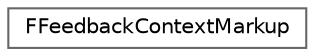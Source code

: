 digraph "Graphical Class Hierarchy"
{
 // INTERACTIVE_SVG=YES
 // LATEX_PDF_SIZE
  bgcolor="transparent";
  edge [fontname=Helvetica,fontsize=10,labelfontname=Helvetica,labelfontsize=10];
  node [fontname=Helvetica,fontsize=10,shape=box,height=0.2,width=0.4];
  rankdir="LR";
  Node0 [id="Node000000",label="FFeedbackContextMarkup",height=0.2,width=0.4,color="grey40", fillcolor="white", style="filled",URL="$de/dd9/classFFeedbackContextMarkup.html",tooltip="A text-based markup language can be used to allow external processes to control the state machine,..."];
}
